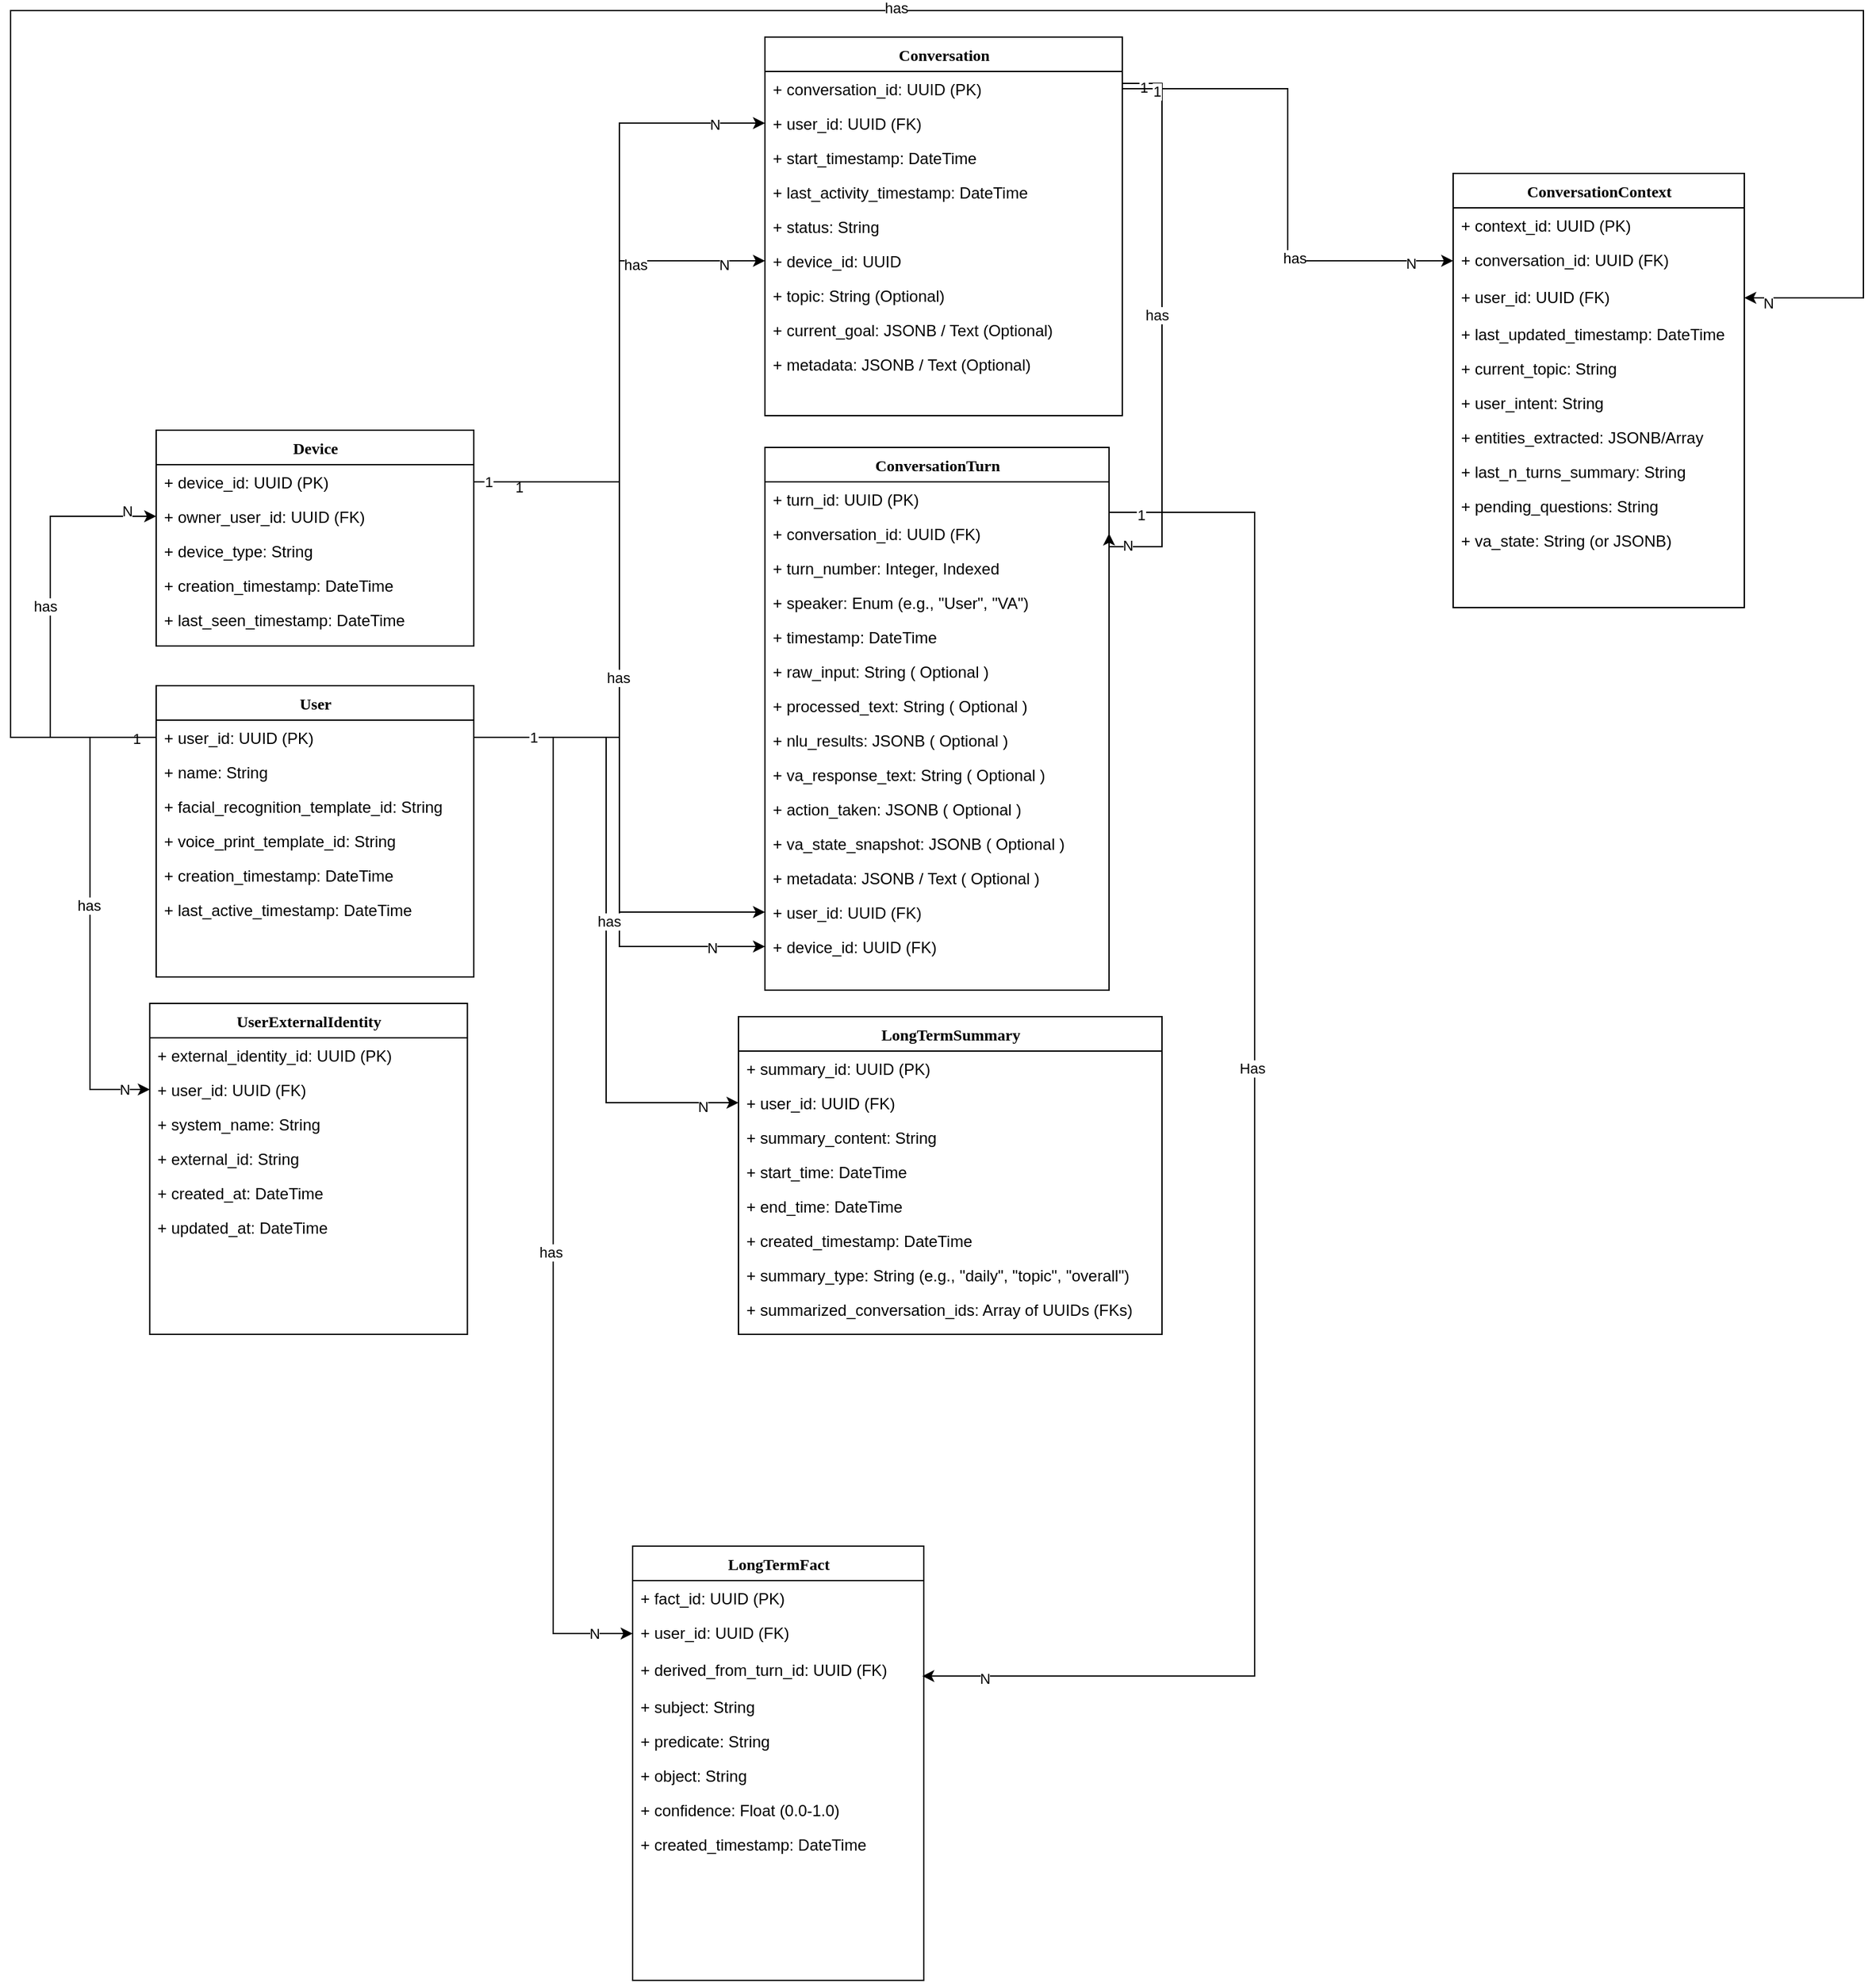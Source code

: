 <mxfile version="26.1.1">
  <diagram name="Page-1" id="9f46799a-70d6-7492-0946-bef42562c5a5">
    <mxGraphModel dx="989" dy="2300" grid="1" gridSize="10" guides="1" tooltips="1" connect="1" arrows="1" fold="1" page="1" pageScale="1" pageWidth="1100" pageHeight="850" background="none" math="0" shadow="0">
      <root>
        <mxCell id="0" />
        <mxCell id="1" parent="0" />
        <mxCell id="78961159f06e98e8-17" value="User" style="swimlane;html=1;fontStyle=1;align=center;verticalAlign=top;childLayout=stackLayout;horizontal=1;startSize=26;horizontalStack=0;resizeParent=1;resizeLast=0;collapsible=1;marginBottom=0;swimlaneFillColor=#ffffff;rounded=0;shadow=0;comic=0;labelBackgroundColor=none;strokeWidth=1;fillColor=none;fontFamily=Verdana;fontSize=12" parent="1" vertex="1">
          <mxGeometry x="220" y="-880" width="240" height="220" as="geometry" />
        </mxCell>
        <mxCell id="AVTUAruMeGzvJjt0XOzU-20" value="+ user_id: UUID (PK)" style="text;html=1;strokeColor=none;fillColor=none;align=left;verticalAlign=top;spacingLeft=4;spacingRight=4;whiteSpace=wrap;overflow=hidden;rotatable=0;points=[[0,0.5],[1,0.5]];portConstraint=eastwest;" parent="78961159f06e98e8-17" vertex="1">
          <mxGeometry y="26" width="240" height="26" as="geometry" />
        </mxCell>
        <mxCell id="AVTUAruMeGzvJjt0XOzU-58" value="+ name: String" style="text;html=1;strokeColor=none;fillColor=none;align=left;verticalAlign=top;spacingLeft=4;spacingRight=4;whiteSpace=wrap;overflow=hidden;rotatable=0;points=[[0,0.5],[1,0.5]];portConstraint=eastwest;" parent="78961159f06e98e8-17" vertex="1">
          <mxGeometry y="52" width="240" height="26" as="geometry" />
        </mxCell>
        <mxCell id="AVTUAruMeGzvJjt0XOzU-59" value="+ facial_recognition_template_id: String" style="text;html=1;strokeColor=none;fillColor=none;align=left;verticalAlign=top;spacingLeft=4;spacingRight=4;whiteSpace=wrap;overflow=hidden;rotatable=0;points=[[0,0.5],[1,0.5]];portConstraint=eastwest;" parent="78961159f06e98e8-17" vertex="1">
          <mxGeometry y="78" width="240" height="26" as="geometry" />
        </mxCell>
        <mxCell id="AVTUAruMeGzvJjt0XOzU-60" value="+&amp;nbsp;voice_print_template_id: String" style="text;html=1;strokeColor=none;fillColor=none;align=left;verticalAlign=top;spacingLeft=4;spacingRight=4;whiteSpace=wrap;overflow=hidden;rotatable=0;points=[[0,0.5],[1,0.5]];portConstraint=eastwest;" parent="78961159f06e98e8-17" vertex="1">
          <mxGeometry y="104" width="240" height="26" as="geometry" />
        </mxCell>
        <mxCell id="AVTUAruMeGzvJjt0XOzU-61" value="+&amp;nbsp;creation_timestamp: DateTime" style="text;html=1;strokeColor=none;fillColor=none;align=left;verticalAlign=top;spacingLeft=4;spacingRight=4;whiteSpace=wrap;overflow=hidden;rotatable=0;points=[[0,0.5],[1,0.5]];portConstraint=eastwest;" parent="78961159f06e98e8-17" vertex="1">
          <mxGeometry y="130" width="240" height="26" as="geometry" />
        </mxCell>
        <mxCell id="AVTUAruMeGzvJjt0XOzU-151" value="+ last_active_timestamp: DateTime" style="text;html=1;strokeColor=none;fillColor=none;align=left;verticalAlign=top;spacingLeft=4;spacingRight=4;whiteSpace=wrap;overflow=hidden;rotatable=0;points=[[0,0.5],[1,0.5]];portConstraint=eastwest;" parent="78961159f06e98e8-17" vertex="1">
          <mxGeometry y="156" width="240" height="26" as="geometry" />
        </mxCell>
        <mxCell id="AVTUAruMeGzvJjt0XOzU-1" value="ConversationTurn" style="swimlane;html=1;fontStyle=1;align=center;verticalAlign=top;childLayout=stackLayout;horizontal=1;startSize=26;horizontalStack=0;resizeParent=1;resizeLast=0;collapsible=1;marginBottom=0;swimlaneFillColor=#ffffff;rounded=0;shadow=0;comic=0;labelBackgroundColor=none;strokeWidth=1;fillColor=none;fontFamily=Verdana;fontSize=12" parent="1" vertex="1">
          <mxGeometry x="680" y="-1060" width="260" height="410" as="geometry" />
        </mxCell>
        <mxCell id="AVTUAruMeGzvJjt0XOzU-6" value="+&amp;nbsp;turn_id: UUID (PK) " style="text;html=1;strokeColor=none;fillColor=none;align=left;verticalAlign=top;spacingLeft=4;spacingRight=4;whiteSpace=wrap;overflow=hidden;rotatable=0;points=[[0,0.5],[1,0.5]];portConstraint=eastwest;" parent="AVTUAruMeGzvJjt0XOzU-1" vertex="1">
          <mxGeometry y="26" width="260" height="26" as="geometry" />
        </mxCell>
        <mxCell id="AVTUAruMeGzvJjt0XOzU-71" value="+&amp;nbsp;conversation_id: UUID (FK)" style="text;html=1;strokeColor=none;fillColor=none;align=left;verticalAlign=top;spacingLeft=4;spacingRight=4;whiteSpace=wrap;overflow=hidden;rotatable=0;points=[[0,0.5],[1,0.5]];portConstraint=eastwest;" parent="AVTUAruMeGzvJjt0XOzU-1" vertex="1">
          <mxGeometry y="52" width="260" height="26" as="geometry" />
        </mxCell>
        <mxCell id="Wtgwdt8a6XKx_NpCETSS-9" value="+ turn_number: Integer, Indexed" style="text;html=1;strokeColor=none;fillColor=none;align=left;verticalAlign=top;spacingLeft=4;spacingRight=4;whiteSpace=wrap;overflow=hidden;rotatable=0;points=[[0,0.5],[1,0.5]];portConstraint=eastwest;" vertex="1" parent="AVTUAruMeGzvJjt0XOzU-1">
          <mxGeometry y="78" width="260" height="26" as="geometry" />
        </mxCell>
        <mxCell id="AVTUAruMeGzvJjt0XOzU-74" value="+ speaker: Enum (e.g., &quot;User&quot;, &quot;VA&quot;)" style="text;html=1;strokeColor=none;fillColor=none;align=left;verticalAlign=top;spacingLeft=4;spacingRight=4;whiteSpace=wrap;overflow=hidden;rotatable=0;points=[[0,0.5],[1,0.5]];portConstraint=eastwest;" parent="AVTUAruMeGzvJjt0XOzU-1" vertex="1">
          <mxGeometry y="104" width="260" height="26" as="geometry" />
        </mxCell>
        <mxCell id="AVTUAruMeGzvJjt0XOzU-76" value="+ timestamp: DateTime" style="text;html=1;strokeColor=none;fillColor=none;align=left;verticalAlign=top;spacingLeft=4;spacingRight=4;whiteSpace=wrap;overflow=hidden;rotatable=0;points=[[0,0.5],[1,0.5]];portConstraint=eastwest;" parent="AVTUAruMeGzvJjt0XOzU-1" vertex="1">
          <mxGeometry y="130" width="260" height="26" as="geometry" />
        </mxCell>
        <mxCell id="Wtgwdt8a6XKx_NpCETSS-10" value="+ raw_input: String ( Optional )" style="text;html=1;strokeColor=none;fillColor=none;align=left;verticalAlign=top;spacingLeft=4;spacingRight=4;whiteSpace=wrap;overflow=hidden;rotatable=0;points=[[0,0.5],[1,0.5]];portConstraint=eastwest;" vertex="1" parent="AVTUAruMeGzvJjt0XOzU-1">
          <mxGeometry y="156" width="260" height="26" as="geometry" />
        </mxCell>
        <mxCell id="Wtgwdt8a6XKx_NpCETSS-21" value="+ processed_text: String ( Optional )" style="text;html=1;strokeColor=none;fillColor=none;align=left;verticalAlign=top;spacingLeft=4;spacingRight=4;whiteSpace=wrap;overflow=hidden;rotatable=0;points=[[0,0.5],[1,0.5]];portConstraint=eastwest;" vertex="1" parent="AVTUAruMeGzvJjt0XOzU-1">
          <mxGeometry y="182" width="260" height="26" as="geometry" />
        </mxCell>
        <mxCell id="Wtgwdt8a6XKx_NpCETSS-22" value="+ nlu_results: JSONB ( Optional )" style="text;html=1;strokeColor=none;fillColor=none;align=left;verticalAlign=top;spacingLeft=4;spacingRight=4;whiteSpace=wrap;overflow=hidden;rotatable=0;points=[[0,0.5],[1,0.5]];portConstraint=eastwest;" vertex="1" parent="AVTUAruMeGzvJjt0XOzU-1">
          <mxGeometry y="208" width="260" height="26" as="geometry" />
        </mxCell>
        <mxCell id="Wtgwdt8a6XKx_NpCETSS-23" value="+ va_response_text: String ( Optional )" style="text;html=1;strokeColor=none;fillColor=none;align=left;verticalAlign=top;spacingLeft=4;spacingRight=4;whiteSpace=wrap;overflow=hidden;rotatable=0;points=[[0,0.5],[1,0.5]];portConstraint=eastwest;" vertex="1" parent="AVTUAruMeGzvJjt0XOzU-1">
          <mxGeometry y="234" width="260" height="26" as="geometry" />
        </mxCell>
        <mxCell id="Wtgwdt8a6XKx_NpCETSS-24" value="+ action_taken: JSONB ( Optional )" style="text;html=1;strokeColor=none;fillColor=none;align=left;verticalAlign=top;spacingLeft=4;spacingRight=4;whiteSpace=wrap;overflow=hidden;rotatable=0;points=[[0,0.5],[1,0.5]];portConstraint=eastwest;" vertex="1" parent="AVTUAruMeGzvJjt0XOzU-1">
          <mxGeometry y="260" width="260" height="26" as="geometry" />
        </mxCell>
        <mxCell id="Wtgwdt8a6XKx_NpCETSS-25" value="+ va_state_snapshot: JSONB ( Optional )" style="text;html=1;strokeColor=none;fillColor=none;align=left;verticalAlign=top;spacingLeft=4;spacingRight=4;whiteSpace=wrap;overflow=hidden;rotatable=0;points=[[0,0.5],[1,0.5]];portConstraint=eastwest;" vertex="1" parent="AVTUAruMeGzvJjt0XOzU-1">
          <mxGeometry y="286" width="260" height="26" as="geometry" />
        </mxCell>
        <mxCell id="Wtgwdt8a6XKx_NpCETSS-26" value="+ metadata: JSONB / Text ( Optional )  " style="text;html=1;strokeColor=none;fillColor=none;align=left;verticalAlign=top;spacingLeft=4;spacingRight=4;whiteSpace=wrap;overflow=hidden;rotatable=0;points=[[0,0.5],[1,0.5]];portConstraint=eastwest;" vertex="1" parent="AVTUAruMeGzvJjt0XOzU-1">
          <mxGeometry y="312" width="260" height="26" as="geometry" />
        </mxCell>
        <mxCell id="AVTUAruMeGzvJjt0XOzU-72" value="+ user_id: UUID (FK)" style="text;html=1;strokeColor=none;fillColor=none;align=left;verticalAlign=top;spacingLeft=4;spacingRight=4;whiteSpace=wrap;overflow=hidden;rotatable=0;points=[[0,0.5],[1,0.5]];portConstraint=eastwest;" parent="AVTUAruMeGzvJjt0XOzU-1" vertex="1">
          <mxGeometry y="338" width="260" height="26" as="geometry" />
        </mxCell>
        <mxCell id="AVTUAruMeGzvJjt0XOzU-73" value="+ device_id: UUID (FK)  " style="text;html=1;strokeColor=none;fillColor=none;align=left;verticalAlign=top;spacingLeft=4;spacingRight=4;whiteSpace=wrap;overflow=hidden;rotatable=0;points=[[0,0.5],[1,0.5]];portConstraint=eastwest;" parent="AVTUAruMeGzvJjt0XOzU-1" vertex="1">
          <mxGeometry y="364" width="260" height="26" as="geometry" />
        </mxCell>
        <mxCell id="AVTUAruMeGzvJjt0XOzU-10" value="Device" style="swimlane;html=1;fontStyle=1;align=center;verticalAlign=top;childLayout=stackLayout;horizontal=1;startSize=26;horizontalStack=0;resizeParent=1;resizeLast=0;collapsible=1;marginBottom=0;swimlaneFillColor=#ffffff;rounded=0;shadow=0;comic=0;labelBackgroundColor=none;strokeWidth=1;fillColor=none;fontFamily=Verdana;fontSize=12" parent="1" vertex="1">
          <mxGeometry x="220" y="-1073" width="240" height="163" as="geometry" />
        </mxCell>
        <mxCell id="AVTUAruMeGzvJjt0XOzU-13" value="+ device_id: UUID (PK)" style="text;html=1;strokeColor=none;fillColor=none;align=left;verticalAlign=top;spacingLeft=4;spacingRight=4;whiteSpace=wrap;overflow=hidden;rotatable=0;points=[[0,0.5],[1,0.5]];portConstraint=eastwest;" parent="AVTUAruMeGzvJjt0XOzU-10" vertex="1">
          <mxGeometry y="26" width="240" height="26" as="geometry" />
        </mxCell>
        <mxCell id="AVTUAruMeGzvJjt0XOzU-100" value="+ owner_user_id: UUID (FK)" style="text;html=1;strokeColor=none;fillColor=none;align=left;verticalAlign=top;spacingLeft=4;spacingRight=4;whiteSpace=wrap;overflow=hidden;rotatable=0;points=[[0,0.5],[1,0.5]];portConstraint=eastwest;" parent="AVTUAruMeGzvJjt0XOzU-10" vertex="1">
          <mxGeometry y="52" width="240" height="26" as="geometry" />
        </mxCell>
        <mxCell id="AVTUAruMeGzvJjt0XOzU-156" value="+ device_type: String" style="text;html=1;strokeColor=none;fillColor=none;align=left;verticalAlign=top;spacingLeft=4;spacingRight=4;whiteSpace=wrap;overflow=hidden;rotatable=0;points=[[0,0.5],[1,0.5]];portConstraint=eastwest;" parent="AVTUAruMeGzvJjt0XOzU-10" vertex="1">
          <mxGeometry y="78" width="240" height="26" as="geometry" />
        </mxCell>
        <mxCell id="AVTUAruMeGzvJjt0XOzU-101" value="+&amp;nbsp;creation_timestamp: DateTime" style="text;html=1;strokeColor=none;fillColor=none;align=left;verticalAlign=top;spacingLeft=4;spacingRight=4;whiteSpace=wrap;overflow=hidden;rotatable=0;points=[[0,0.5],[1,0.5]];portConstraint=eastwest;" parent="AVTUAruMeGzvJjt0XOzU-10" vertex="1">
          <mxGeometry y="104" width="240" height="26" as="geometry" />
        </mxCell>
        <mxCell id="AVTUAruMeGzvJjt0XOzU-157" value="+ last_seen_timestamp: DateTime" style="text;html=1;strokeColor=none;fillColor=none;align=left;verticalAlign=top;spacingLeft=4;spacingRight=4;whiteSpace=wrap;overflow=hidden;rotatable=0;points=[[0,0.5],[1,0.5]];portConstraint=eastwest;" parent="AVTUAruMeGzvJjt0XOzU-10" vertex="1">
          <mxGeometry y="130" width="240" height="26" as="geometry" />
        </mxCell>
        <mxCell id="AVTUAruMeGzvJjt0XOzU-77" value="LongTermFact" style="swimlane;html=1;fontStyle=1;align=center;verticalAlign=top;childLayout=stackLayout;horizontal=1;startSize=26;horizontalStack=0;resizeParent=1;resizeLast=0;collapsible=1;marginBottom=0;swimlaneFillColor=#ffffff;rounded=0;shadow=0;comic=0;labelBackgroundColor=none;strokeWidth=1;fillColor=none;fontFamily=Verdana;fontSize=12" parent="1" vertex="1">
          <mxGeometry x="580" y="-230" width="220" height="328" as="geometry" />
        </mxCell>
        <mxCell id="AVTUAruMeGzvJjt0XOzU-78" value="+&amp;nbsp;fact_id: UUID (PK) " style="text;html=1;strokeColor=none;fillColor=none;align=left;verticalAlign=top;spacingLeft=4;spacingRight=4;whiteSpace=wrap;overflow=hidden;rotatable=0;points=[[0,0.5],[1,0.5]];portConstraint=eastwest;" parent="AVTUAruMeGzvJjt0XOzU-77" vertex="1">
          <mxGeometry y="26" width="220" height="26" as="geometry" />
        </mxCell>
        <mxCell id="AVTUAruMeGzvJjt0XOzU-119" value="+ user_id: UUID (FK)" style="text;html=1;strokeColor=none;fillColor=none;align=left;verticalAlign=top;spacingLeft=4;spacingRight=4;whiteSpace=wrap;overflow=hidden;rotatable=0;points=[[0,0.5],[1,0.5]];portConstraint=eastwest;" parent="AVTUAruMeGzvJjt0XOzU-77" vertex="1">
          <mxGeometry y="52" width="220" height="28" as="geometry" />
        </mxCell>
        <mxCell id="AVTUAruMeGzvJjt0XOzU-118" value="+&amp;nbsp;derived_from_turn_id: UUID (FK) " style="text;html=1;strokeColor=none;fillColor=none;align=left;verticalAlign=top;spacingLeft=4;spacingRight=4;whiteSpace=wrap;overflow=hidden;rotatable=0;points=[[0,0.5],[1,0.5]];portConstraint=eastwest;" parent="AVTUAruMeGzvJjt0XOzU-77" vertex="1">
          <mxGeometry y="80" width="220" height="28" as="geometry" />
        </mxCell>
        <mxCell id="AVTUAruMeGzvJjt0XOzU-120" value="+&amp;nbsp;subject: String " style="text;html=1;strokeColor=none;fillColor=none;align=left;verticalAlign=top;spacingLeft=4;spacingRight=4;whiteSpace=wrap;overflow=hidden;rotatable=0;points=[[0,0.5],[1,0.5]];portConstraint=eastwest;" parent="AVTUAruMeGzvJjt0XOzU-77" vertex="1">
          <mxGeometry y="108" width="220" height="26" as="geometry" />
        </mxCell>
        <mxCell id="AVTUAruMeGzvJjt0XOzU-163" value="+&amp;nbsp;predicate: String" style="text;html=1;strokeColor=none;fillColor=none;align=left;verticalAlign=top;spacingLeft=4;spacingRight=4;whiteSpace=wrap;overflow=hidden;rotatable=0;points=[[0,0.5],[1,0.5]];portConstraint=eastwest;" parent="AVTUAruMeGzvJjt0XOzU-77" vertex="1">
          <mxGeometry y="134" width="220" height="26" as="geometry" />
        </mxCell>
        <mxCell id="AVTUAruMeGzvJjt0XOzU-164" value="+&amp;nbsp;object: String" style="text;html=1;strokeColor=none;fillColor=none;align=left;verticalAlign=top;spacingLeft=4;spacingRight=4;whiteSpace=wrap;overflow=hidden;rotatable=0;points=[[0,0.5],[1,0.5]];portConstraint=eastwest;" parent="AVTUAruMeGzvJjt0XOzU-77" vertex="1">
          <mxGeometry y="160" width="220" height="26" as="geometry" />
        </mxCell>
        <mxCell id="AVTUAruMeGzvJjt0XOzU-165" value="+&amp;nbsp;confidence: Float (0.0-1.0)" style="text;html=1;strokeColor=none;fillColor=none;align=left;verticalAlign=top;spacingLeft=4;spacingRight=4;whiteSpace=wrap;overflow=hidden;rotatable=0;points=[[0,0.5],[1,0.5]];portConstraint=eastwest;" parent="AVTUAruMeGzvJjt0XOzU-77" vertex="1">
          <mxGeometry y="186" width="220" height="26" as="geometry" />
        </mxCell>
        <mxCell id="AVTUAruMeGzvJjt0XOzU-166" value="+&amp;nbsp;created_timestamp: DateTime" style="text;html=1;strokeColor=none;fillColor=none;align=left;verticalAlign=top;spacingLeft=4;spacingRight=4;whiteSpace=wrap;overflow=hidden;rotatable=0;points=[[0,0.5],[1,0.5]];portConstraint=eastwest;" parent="AVTUAruMeGzvJjt0XOzU-77" vertex="1">
          <mxGeometry y="212" width="220" height="26" as="geometry" />
        </mxCell>
        <mxCell id="AVTUAruMeGzvJjt0XOzU-87" value="LongTermSummary" style="swimlane;html=1;fontStyle=1;align=center;verticalAlign=top;childLayout=stackLayout;horizontal=1;startSize=26;horizontalStack=0;resizeParent=1;resizeLast=0;collapsible=1;marginBottom=0;swimlaneFillColor=#ffffff;rounded=0;shadow=0;comic=0;labelBackgroundColor=none;strokeWidth=1;fillColor=none;fontFamily=Verdana;fontSize=12" parent="1" vertex="1">
          <mxGeometry x="660" y="-630" width="320" height="240" as="geometry" />
        </mxCell>
        <mxCell id="AVTUAruMeGzvJjt0XOzU-88" value="+ summary_id: UUID (PK) " style="text;html=1;strokeColor=none;fillColor=none;align=left;verticalAlign=top;spacingLeft=4;spacingRight=4;whiteSpace=wrap;overflow=hidden;rotatable=0;points=[[0,0.5],[1,0.5]];portConstraint=eastwest;" parent="AVTUAruMeGzvJjt0XOzU-87" vertex="1">
          <mxGeometry y="26" width="320" height="26" as="geometry" />
        </mxCell>
        <mxCell id="AVTUAruMeGzvJjt0XOzU-104" value="+ user_id: UUID (FK)  " style="text;html=1;strokeColor=none;fillColor=none;align=left;verticalAlign=top;spacingLeft=4;spacingRight=4;whiteSpace=wrap;overflow=hidden;rotatable=0;points=[[0,0.5],[1,0.5]];portConstraint=eastwest;" parent="AVTUAruMeGzvJjt0XOzU-87" vertex="1">
          <mxGeometry y="52" width="320" height="26" as="geometry" />
        </mxCell>
        <mxCell id="AVTUAruMeGzvJjt0XOzU-105" value="+&amp;nbsp;summary_content: String" style="text;html=1;strokeColor=none;fillColor=none;align=left;verticalAlign=top;spacingLeft=4;spacingRight=4;whiteSpace=wrap;overflow=hidden;rotatable=0;points=[[0,0.5],[1,0.5]];portConstraint=eastwest;" parent="AVTUAruMeGzvJjt0XOzU-87" vertex="1">
          <mxGeometry y="78" width="320" height="26" as="geometry" />
        </mxCell>
        <mxCell id="AVTUAruMeGzvJjt0XOzU-106" value="+&amp;nbsp;start_time: DateTime" style="text;html=1;strokeColor=none;fillColor=none;align=left;verticalAlign=top;spacingLeft=4;spacingRight=4;whiteSpace=wrap;overflow=hidden;rotatable=0;points=[[0,0.5],[1,0.5]];portConstraint=eastwest;" parent="AVTUAruMeGzvJjt0XOzU-87" vertex="1">
          <mxGeometry y="104" width="320" height="26" as="geometry" />
        </mxCell>
        <mxCell id="AVTUAruMeGzvJjt0XOzU-107" value="+&amp;nbsp;end_time: DateTime" style="text;html=1;strokeColor=none;fillColor=none;align=left;verticalAlign=top;spacingLeft=4;spacingRight=4;whiteSpace=wrap;overflow=hidden;rotatable=0;points=[[0,0.5],[1,0.5]];portConstraint=eastwest;" parent="AVTUAruMeGzvJjt0XOzU-87" vertex="1">
          <mxGeometry y="130" width="320" height="26" as="geometry" />
        </mxCell>
        <mxCell id="AVTUAruMeGzvJjt0XOzU-108" value="+&amp;nbsp;created_timestamp: DateTime" style="text;html=1;strokeColor=none;fillColor=none;align=left;verticalAlign=top;spacingLeft=4;spacingRight=4;whiteSpace=wrap;overflow=hidden;rotatable=0;points=[[0,0.5],[1,0.5]];portConstraint=eastwest;" parent="AVTUAruMeGzvJjt0XOzU-87" vertex="1">
          <mxGeometry y="156" width="320" height="26" as="geometry" />
        </mxCell>
        <mxCell id="AVTUAruMeGzvJjt0XOzU-116" value="+&amp;nbsp;summary_type: String (e.g., &quot;daily&quot;, &quot;topic&quot;, &quot;overall&quot;)" style="text;html=1;strokeColor=none;fillColor=none;align=left;verticalAlign=top;spacingLeft=4;spacingRight=4;whiteSpace=wrap;overflow=hidden;rotatable=0;points=[[0,0.5],[1,0.5]];portConstraint=eastwest;" parent="AVTUAruMeGzvJjt0XOzU-87" vertex="1">
          <mxGeometry y="182" width="320" height="26" as="geometry" />
        </mxCell>
        <mxCell id="AVTUAruMeGzvJjt0XOzU-117" value="+ summarized_conversation_ids: Array of UUIDs (FKs)" style="text;html=1;strokeColor=none;fillColor=none;align=left;verticalAlign=top;spacingLeft=4;spacingRight=4;whiteSpace=wrap;overflow=hidden;rotatable=0;points=[[0,0.5],[1,0.5]];portConstraint=eastwest;" parent="AVTUAruMeGzvJjt0XOzU-87" vertex="1">
          <mxGeometry y="208" width="320" height="26" as="geometry" />
        </mxCell>
        <mxCell id="AVTUAruMeGzvJjt0XOzU-89" value="Conversation" style="swimlane;html=1;fontStyle=1;align=center;verticalAlign=top;childLayout=stackLayout;horizontal=1;startSize=26;horizontalStack=0;resizeParent=1;resizeLast=0;collapsible=1;marginBottom=0;swimlaneFillColor=#ffffff;rounded=0;shadow=0;comic=0;labelBackgroundColor=none;strokeWidth=1;fillColor=none;fontFamily=Verdana;fontSize=12" parent="1" vertex="1">
          <mxGeometry x="680" y="-1370" width="270" height="286" as="geometry" />
        </mxCell>
        <mxCell id="AVTUAruMeGzvJjt0XOzU-90" value="+ conversation_id: UUID (PK)" style="text;html=1;strokeColor=none;fillColor=none;align=left;verticalAlign=top;spacingLeft=4;spacingRight=4;whiteSpace=wrap;overflow=hidden;rotatable=0;points=[[0,0.5],[1,0.5]];portConstraint=eastwest;" parent="AVTUAruMeGzvJjt0XOzU-89" vertex="1">
          <mxGeometry y="26" width="270" height="26" as="geometry" />
        </mxCell>
        <mxCell id="AVTUAruMeGzvJjt0XOzU-91" value="+&amp;nbsp;user_id: UUID (FK)" style="text;html=1;strokeColor=none;fillColor=none;align=left;verticalAlign=top;spacingLeft=4;spacingRight=4;whiteSpace=wrap;overflow=hidden;rotatable=0;points=[[0,0.5],[1,0.5]];portConstraint=eastwest;" parent="AVTUAruMeGzvJjt0XOzU-89" vertex="1">
          <mxGeometry y="52" width="270" height="26" as="geometry" />
        </mxCell>
        <mxCell id="AVTUAruMeGzvJjt0XOzU-92" value="+&amp;nbsp;start_timestamp: DateTime" style="text;html=1;strokeColor=none;fillColor=none;align=left;verticalAlign=top;spacingLeft=4;spacingRight=4;whiteSpace=wrap;overflow=hidden;rotatable=0;points=[[0,0.5],[1,0.5]];portConstraint=eastwest;" parent="AVTUAruMeGzvJjt0XOzU-89" vertex="1">
          <mxGeometry y="78" width="270" height="26" as="geometry" />
        </mxCell>
        <mxCell id="AVTUAruMeGzvJjt0XOzU-93" value="+&amp;nbsp;last_activity_timestamp: DateTime" style="text;html=1;strokeColor=none;fillColor=none;align=left;verticalAlign=top;spacingLeft=4;spacingRight=4;whiteSpace=wrap;overflow=hidden;rotatable=0;points=[[0,0.5],[1,0.5]];portConstraint=eastwest;" parent="AVTUAruMeGzvJjt0XOzU-89" vertex="1">
          <mxGeometry y="104" width="270" height="26" as="geometry" />
        </mxCell>
        <mxCell id="AVTUAruMeGzvJjt0XOzU-94" value="+&amp;nbsp;status: String " style="text;html=1;strokeColor=none;fillColor=none;align=left;verticalAlign=top;spacingLeft=4;spacingRight=4;whiteSpace=wrap;overflow=hidden;rotatable=0;points=[[0,0.5],[1,0.5]];portConstraint=eastwest;" parent="AVTUAruMeGzvJjt0XOzU-89" vertex="1">
          <mxGeometry y="130" width="270" height="26" as="geometry" />
        </mxCell>
        <mxCell id="Wtgwdt8a6XKx_NpCETSS-1" value="+ device_id: UUID" style="text;html=1;strokeColor=none;fillColor=none;align=left;verticalAlign=top;spacingLeft=4;spacingRight=4;whiteSpace=wrap;overflow=hidden;rotatable=0;points=[[0,0.5],[1,0.5]];portConstraint=eastwest;" vertex="1" parent="AVTUAruMeGzvJjt0XOzU-89">
          <mxGeometry y="156" width="270" height="26" as="geometry" />
        </mxCell>
        <mxCell id="Wtgwdt8a6XKx_NpCETSS-6" value="+ topic: String (Optional)" style="text;html=1;strokeColor=none;fillColor=none;align=left;verticalAlign=top;spacingLeft=4;spacingRight=4;whiteSpace=wrap;overflow=hidden;rotatable=0;points=[[0,0.5],[1,0.5]];portConstraint=eastwest;" vertex="1" parent="AVTUAruMeGzvJjt0XOzU-89">
          <mxGeometry y="182" width="270" height="26" as="geometry" />
        </mxCell>
        <mxCell id="Wtgwdt8a6XKx_NpCETSS-7" value="+ current_goal: JSONB / Text (Optional)" style="text;html=1;strokeColor=none;fillColor=none;align=left;verticalAlign=top;spacingLeft=4;spacingRight=4;whiteSpace=wrap;overflow=hidden;rotatable=0;points=[[0,0.5],[1,0.5]];portConstraint=eastwest;" vertex="1" parent="AVTUAruMeGzvJjt0XOzU-89">
          <mxGeometry y="208" width="270" height="26" as="geometry" />
        </mxCell>
        <mxCell id="Wtgwdt8a6XKx_NpCETSS-8" value="+ metadata: JSONB / Text (Optional)" style="text;html=1;strokeColor=none;fillColor=none;align=left;verticalAlign=top;spacingLeft=4;spacingRight=4;whiteSpace=wrap;overflow=hidden;rotatable=0;points=[[0,0.5],[1,0.5]];portConstraint=eastwest;" vertex="1" parent="AVTUAruMeGzvJjt0XOzU-89">
          <mxGeometry y="234" width="270" height="26" as="geometry" />
        </mxCell>
        <mxCell id="AVTUAruMeGzvJjt0XOzU-95" style="edgeStyle=orthogonalEdgeStyle;rounded=0;orthogonalLoop=1;jettySize=auto;html=1;" parent="1" source="AVTUAruMeGzvJjt0XOzU-20" target="AVTUAruMeGzvJjt0XOzU-72" edge="1">
          <mxGeometry relative="1" as="geometry" />
        </mxCell>
        <mxCell id="AVTUAruMeGzvJjt0XOzU-96" style="edgeStyle=orthogonalEdgeStyle;rounded=0;orthogonalLoop=1;jettySize=auto;html=1;" parent="1" source="AVTUAruMeGzvJjt0XOzU-20" target="AVTUAruMeGzvJjt0XOzU-91" edge="1">
          <mxGeometry relative="1" as="geometry" />
        </mxCell>
        <mxCell id="AVTUAruMeGzvJjt0XOzU-139" value="N" style="edgeLabel;html=1;align=center;verticalAlign=middle;resizable=0;points=[];" parent="AVTUAruMeGzvJjt0XOzU-96" vertex="1" connectable="0">
          <mxGeometry x="0.889" y="-1" relative="1" as="geometry">
            <mxPoint as="offset" />
          </mxGeometry>
        </mxCell>
        <mxCell id="AVTUAruMeGzvJjt0XOzU-103" style="edgeStyle=orthogonalEdgeStyle;rounded=0;orthogonalLoop=1;jettySize=auto;html=1;entryX=0;entryY=0.5;entryDx=0;entryDy=0;" parent="1" source="AVTUAruMeGzvJjt0XOzU-13" target="AVTUAruMeGzvJjt0XOzU-73" edge="1">
          <mxGeometry relative="1" as="geometry" />
        </mxCell>
        <mxCell id="AVTUAruMeGzvJjt0XOzU-145" value="1" style="edgeLabel;html=1;align=center;verticalAlign=middle;resizable=0;points=[];" parent="AVTUAruMeGzvJjt0XOzU-103" vertex="1" connectable="0">
          <mxGeometry x="-0.883" y="-4" relative="1" as="geometry">
            <mxPoint as="offset" />
          </mxGeometry>
        </mxCell>
        <mxCell id="AVTUAruMeGzvJjt0XOzU-146" value="N" style="edgeLabel;html=1;align=center;verticalAlign=middle;resizable=0;points=[];" parent="AVTUAruMeGzvJjt0XOzU-103" vertex="1" connectable="0">
          <mxGeometry x="0.86" y="-1" relative="1" as="geometry">
            <mxPoint as="offset" />
          </mxGeometry>
        </mxCell>
        <mxCell id="AVTUAruMeGzvJjt0XOzU-147" value="has" style="edgeLabel;html=1;align=center;verticalAlign=middle;resizable=0;points=[];" parent="AVTUAruMeGzvJjt0XOzU-103" vertex="1" connectable="0">
          <mxGeometry x="-0.095" y="-1" relative="1" as="geometry">
            <mxPoint y="-1" as="offset" />
          </mxGeometry>
        </mxCell>
        <mxCell id="AVTUAruMeGzvJjt0XOzU-121" style="edgeStyle=orthogonalEdgeStyle;rounded=0;orthogonalLoop=1;jettySize=auto;html=1;" parent="1" source="AVTUAruMeGzvJjt0XOzU-20" target="AVTUAruMeGzvJjt0XOzU-119" edge="1">
          <mxGeometry relative="1" as="geometry">
            <mxPoint x="570" y="-670" as="targetPoint" />
          </mxGeometry>
        </mxCell>
        <mxCell id="AVTUAruMeGzvJjt0XOzU-148" value="N" style="edgeLabel;html=1;align=center;verticalAlign=middle;resizable=0;points=[];" parent="AVTUAruMeGzvJjt0XOzU-121" vertex="1" connectable="0">
          <mxGeometry x="0.927" relative="1" as="geometry">
            <mxPoint as="offset" />
          </mxGeometry>
        </mxCell>
        <mxCell id="AVTUAruMeGzvJjt0XOzU-149" value="has" style="edgeLabel;html=1;align=center;verticalAlign=middle;resizable=0;points=[];" parent="AVTUAruMeGzvJjt0XOzU-121" vertex="1" connectable="0">
          <mxGeometry x="0.126" y="-2" relative="1" as="geometry">
            <mxPoint as="offset" />
          </mxGeometry>
        </mxCell>
        <mxCell id="AVTUAruMeGzvJjt0XOzU-122" style="edgeStyle=orthogonalEdgeStyle;rounded=0;orthogonalLoop=1;jettySize=auto;html=1;" parent="1" source="AVTUAruMeGzvJjt0XOzU-20" target="AVTUAruMeGzvJjt0XOzU-104" edge="1">
          <mxGeometry relative="1" as="geometry" />
        </mxCell>
        <mxCell id="AVTUAruMeGzvJjt0XOzU-136" value="1" style="edgeLabel;html=1;align=center;verticalAlign=middle;resizable=0;points=[];" parent="AVTUAruMeGzvJjt0XOzU-122" vertex="1" connectable="0">
          <mxGeometry x="-0.812" relative="1" as="geometry">
            <mxPoint as="offset" />
          </mxGeometry>
        </mxCell>
        <mxCell id="AVTUAruMeGzvJjt0XOzU-137" value="N" style="edgeLabel;html=1;align=center;verticalAlign=middle;resizable=0;points=[];" parent="AVTUAruMeGzvJjt0XOzU-122" vertex="1" connectable="0">
          <mxGeometry x="0.888" y="-3" relative="1" as="geometry">
            <mxPoint x="-1" as="offset" />
          </mxGeometry>
        </mxCell>
        <mxCell id="AVTUAruMeGzvJjt0XOzU-138" value="has" style="edgeLabel;html=1;align=center;verticalAlign=middle;resizable=0;points=[];" parent="AVTUAruMeGzvJjt0XOzU-122" vertex="1" connectable="0">
          <mxGeometry x="0.004" y="2" relative="1" as="geometry">
            <mxPoint as="offset" />
          </mxGeometry>
        </mxCell>
        <mxCell id="AVTUAruMeGzvJjt0XOzU-127" style="edgeStyle=orthogonalEdgeStyle;rounded=0;orthogonalLoop=1;jettySize=auto;html=1;entryX=0;entryY=0.5;entryDx=0;entryDy=0;" parent="1" source="AVTUAruMeGzvJjt0XOzU-20" target="AVTUAruMeGzvJjt0XOzU-100" edge="1">
          <mxGeometry relative="1" as="geometry">
            <Array as="points">
              <mxPoint x="140" y="-841" />
              <mxPoint x="140" y="-1008" />
            </Array>
          </mxGeometry>
        </mxCell>
        <mxCell id="AVTUAruMeGzvJjt0XOzU-142" value="1" style="edgeLabel;html=1;align=center;verticalAlign=middle;resizable=0;points=[];" parent="AVTUAruMeGzvJjt0XOzU-127" vertex="1" connectable="0">
          <mxGeometry x="-0.906" y="1" relative="1" as="geometry">
            <mxPoint as="offset" />
          </mxGeometry>
        </mxCell>
        <mxCell id="AVTUAruMeGzvJjt0XOzU-143" value="has" style="edgeLabel;html=1;align=center;verticalAlign=middle;resizable=0;points=[];" parent="AVTUAruMeGzvJjt0XOzU-127" vertex="1" connectable="0">
          <mxGeometry x="0.095" y="4" relative="1" as="geometry">
            <mxPoint as="offset" />
          </mxGeometry>
        </mxCell>
        <mxCell id="AVTUAruMeGzvJjt0XOzU-144" value="N" style="edgeLabel;html=1;align=center;verticalAlign=middle;resizable=0;points=[];" parent="AVTUAruMeGzvJjt0XOzU-127" vertex="1" connectable="0">
          <mxGeometry x="0.863" y="4" relative="1" as="geometry">
            <mxPoint as="offset" />
          </mxGeometry>
        </mxCell>
        <mxCell id="AVTUAruMeGzvJjt0XOzU-128" style="edgeStyle=orthogonalEdgeStyle;rounded=0;orthogonalLoop=1;jettySize=auto;html=1;entryX=0.995;entryY=0.648;entryDx=0;entryDy=0;entryPerimeter=0;" parent="1" source="AVTUAruMeGzvJjt0XOzU-6" target="AVTUAruMeGzvJjt0XOzU-118" edge="1">
          <mxGeometry relative="1" as="geometry">
            <mxPoint x="960" y="-290" as="targetPoint" />
            <Array as="points">
              <mxPoint x="1050" y="-1011" />
              <mxPoint x="1050" y="-132" />
            </Array>
          </mxGeometry>
        </mxCell>
        <mxCell id="AVTUAruMeGzvJjt0XOzU-133" value="Has" style="edgeLabel;html=1;align=center;verticalAlign=middle;resizable=0;points=[];" parent="AVTUAruMeGzvJjt0XOzU-128" vertex="1" connectable="0">
          <mxGeometry x="-0.146" y="-2" relative="1" as="geometry">
            <mxPoint as="offset" />
          </mxGeometry>
        </mxCell>
        <mxCell id="AVTUAruMeGzvJjt0XOzU-134" value="1" style="edgeLabel;html=1;align=center;verticalAlign=middle;resizable=0;points=[];" parent="AVTUAruMeGzvJjt0XOzU-128" vertex="1" connectable="0">
          <mxGeometry x="-0.962" y="-2" relative="1" as="geometry">
            <mxPoint as="offset" />
          </mxGeometry>
        </mxCell>
        <mxCell id="AVTUAruMeGzvJjt0XOzU-135" value="N" style="edgeLabel;html=1;align=center;verticalAlign=middle;resizable=0;points=[];" parent="AVTUAruMeGzvJjt0XOzU-128" vertex="1" connectable="0">
          <mxGeometry x="0.924" y="2" relative="1" as="geometry">
            <mxPoint as="offset" />
          </mxGeometry>
        </mxCell>
        <mxCell id="AVTUAruMeGzvJjt0XOzU-152" style="edgeStyle=orthogonalEdgeStyle;rounded=0;orthogonalLoop=1;jettySize=auto;html=1;entryX=1;entryY=0.5;entryDx=0;entryDy=0;" parent="1" source="AVTUAruMeGzvJjt0XOzU-90" target="AVTUAruMeGzvJjt0XOzU-71" edge="1">
          <mxGeometry relative="1" as="geometry">
            <Array as="points">
              <mxPoint x="980" y="-1335" />
              <mxPoint x="980" y="-985" />
            </Array>
          </mxGeometry>
        </mxCell>
        <mxCell id="AVTUAruMeGzvJjt0XOzU-153" value="1" style="edgeLabel;html=1;align=center;verticalAlign=middle;resizable=0;points=[];" parent="AVTUAruMeGzvJjt0XOzU-152" vertex="1" connectable="0">
          <mxGeometry x="-0.925" y="-3" relative="1" as="geometry">
            <mxPoint as="offset" />
          </mxGeometry>
        </mxCell>
        <mxCell id="AVTUAruMeGzvJjt0XOzU-154" value="N" style="edgeLabel;html=1;align=center;verticalAlign=middle;resizable=0;points=[];" parent="AVTUAruMeGzvJjt0XOzU-152" vertex="1" connectable="0">
          <mxGeometry x="0.888" y="-1" relative="1" as="geometry">
            <mxPoint as="offset" />
          </mxGeometry>
        </mxCell>
        <mxCell id="AVTUAruMeGzvJjt0XOzU-155" value="has" style="edgeLabel;html=1;align=center;verticalAlign=middle;resizable=0;points=[];" parent="AVTUAruMeGzvJjt0XOzU-152" vertex="1" connectable="0">
          <mxGeometry x="-0.049" y="-4" relative="1" as="geometry">
            <mxPoint as="offset" />
          </mxGeometry>
        </mxCell>
        <mxCell id="AVTUAruMeGzvJjt0XOzU-167" value="ConversationContext" style="swimlane;html=1;fontStyle=1;align=center;verticalAlign=top;childLayout=stackLayout;horizontal=1;startSize=26;horizontalStack=0;resizeParent=1;resizeLast=0;collapsible=1;marginBottom=0;swimlaneFillColor=#ffffff;rounded=0;shadow=0;comic=0;labelBackgroundColor=none;strokeWidth=1;fillColor=none;fontFamily=Verdana;fontSize=12" parent="1" vertex="1">
          <mxGeometry x="1200" y="-1267" width="220" height="328" as="geometry" />
        </mxCell>
        <mxCell id="AVTUAruMeGzvJjt0XOzU-168" value="+&amp;nbsp;context_id: UUID (PK) " style="text;html=1;strokeColor=none;fillColor=none;align=left;verticalAlign=top;spacingLeft=4;spacingRight=4;whiteSpace=wrap;overflow=hidden;rotatable=0;points=[[0,0.5],[1,0.5]];portConstraint=eastwest;" parent="AVTUAruMeGzvJjt0XOzU-167" vertex="1">
          <mxGeometry y="26" width="220" height="26" as="geometry" />
        </mxCell>
        <mxCell id="AVTUAruMeGzvJjt0XOzU-169" value="+ conversation_id: UUID (FK)" style="text;html=1;strokeColor=none;fillColor=none;align=left;verticalAlign=top;spacingLeft=4;spacingRight=4;whiteSpace=wrap;overflow=hidden;rotatable=0;points=[[0,0.5],[1,0.5]];portConstraint=eastwest;" parent="AVTUAruMeGzvJjt0XOzU-167" vertex="1">
          <mxGeometry y="52" width="220" height="28" as="geometry" />
        </mxCell>
        <mxCell id="AVTUAruMeGzvJjt0XOzU-170" value="+&amp;nbsp;user_id: UUID (FK) " style="text;html=1;strokeColor=none;fillColor=none;align=left;verticalAlign=top;spacingLeft=4;spacingRight=4;whiteSpace=wrap;overflow=hidden;rotatable=0;points=[[0,0.5],[1,0.5]];portConstraint=eastwest;" parent="AVTUAruMeGzvJjt0XOzU-167" vertex="1">
          <mxGeometry y="80" width="220" height="28" as="geometry" />
        </mxCell>
        <mxCell id="AVTUAruMeGzvJjt0XOzU-171" value="+&amp;nbsp;last_updated_timestamp: DateTime " style="text;html=1;strokeColor=none;fillColor=none;align=left;verticalAlign=top;spacingLeft=4;spacingRight=4;whiteSpace=wrap;overflow=hidden;rotatable=0;points=[[0,0.5],[1,0.5]];portConstraint=eastwest;" parent="AVTUAruMeGzvJjt0XOzU-167" vertex="1">
          <mxGeometry y="108" width="220" height="26" as="geometry" />
        </mxCell>
        <mxCell id="AVTUAruMeGzvJjt0XOzU-172" value="+&amp;nbsp;current_topic: String" style="text;html=1;strokeColor=none;fillColor=none;align=left;verticalAlign=top;spacingLeft=4;spacingRight=4;whiteSpace=wrap;overflow=hidden;rotatable=0;points=[[0,0.5],[1,0.5]];portConstraint=eastwest;" parent="AVTUAruMeGzvJjt0XOzU-167" vertex="1">
          <mxGeometry y="134" width="220" height="26" as="geometry" />
        </mxCell>
        <mxCell id="AVTUAruMeGzvJjt0XOzU-173" value="+&amp;nbsp;user_intent: String " style="text;html=1;strokeColor=none;fillColor=none;align=left;verticalAlign=top;spacingLeft=4;spacingRight=4;whiteSpace=wrap;overflow=hidden;rotatable=0;points=[[0,0.5],[1,0.5]];portConstraint=eastwest;" parent="AVTUAruMeGzvJjt0XOzU-167" vertex="1">
          <mxGeometry y="160" width="220" height="26" as="geometry" />
        </mxCell>
        <mxCell id="AVTUAruMeGzvJjt0XOzU-174" value="+&amp;nbsp;entities_extracted: JSONB/Array" style="text;html=1;strokeColor=none;fillColor=none;align=left;verticalAlign=top;spacingLeft=4;spacingRight=4;whiteSpace=wrap;overflow=hidden;rotatable=0;points=[[0,0.5],[1,0.5]];portConstraint=eastwest;" parent="AVTUAruMeGzvJjt0XOzU-167" vertex="1">
          <mxGeometry y="186" width="220" height="26" as="geometry" />
        </mxCell>
        <mxCell id="AVTUAruMeGzvJjt0XOzU-175" value="+&amp;nbsp;last_n_turns_summary: String" style="text;html=1;strokeColor=none;fillColor=none;align=left;verticalAlign=top;spacingLeft=4;spacingRight=4;whiteSpace=wrap;overflow=hidden;rotatable=0;points=[[0,0.5],[1,0.5]];portConstraint=eastwest;" parent="AVTUAruMeGzvJjt0XOzU-167" vertex="1">
          <mxGeometry y="212" width="220" height="26" as="geometry" />
        </mxCell>
        <mxCell id="AVTUAruMeGzvJjt0XOzU-176" value="+&amp;nbsp;pending_questions: String" style="text;html=1;strokeColor=none;fillColor=none;align=left;verticalAlign=top;spacingLeft=4;spacingRight=4;whiteSpace=wrap;overflow=hidden;rotatable=0;points=[[0,0.5],[1,0.5]];portConstraint=eastwest;" parent="AVTUAruMeGzvJjt0XOzU-167" vertex="1">
          <mxGeometry y="238" width="220" height="26" as="geometry" />
        </mxCell>
        <mxCell id="AVTUAruMeGzvJjt0XOzU-177" value="+&amp;nbsp;va_state: String (or JSONB)" style="text;html=1;strokeColor=none;fillColor=none;align=left;verticalAlign=top;spacingLeft=4;spacingRight=4;whiteSpace=wrap;overflow=hidden;rotatable=0;points=[[0,0.5],[1,0.5]];portConstraint=eastwest;" parent="AVTUAruMeGzvJjt0XOzU-167" vertex="1">
          <mxGeometry y="264" width="220" height="26" as="geometry" />
        </mxCell>
        <mxCell id="AVTUAruMeGzvJjt0XOzU-179" style="edgeStyle=orthogonalEdgeStyle;rounded=0;orthogonalLoop=1;jettySize=auto;html=1;" parent="1" source="AVTUAruMeGzvJjt0XOzU-90" target="AVTUAruMeGzvJjt0XOzU-169" edge="1">
          <mxGeometry relative="1" as="geometry" />
        </mxCell>
        <mxCell id="AVTUAruMeGzvJjt0XOzU-180" value="N" style="edgeLabel;html=1;align=center;verticalAlign=middle;resizable=0;points=[];" parent="AVTUAruMeGzvJjt0XOzU-179" vertex="1" connectable="0">
          <mxGeometry x="0.831" y="-2" relative="1" as="geometry">
            <mxPoint as="offset" />
          </mxGeometry>
        </mxCell>
        <mxCell id="AVTUAruMeGzvJjt0XOzU-181" value="1" style="edgeLabel;html=1;align=center;verticalAlign=middle;resizable=0;points=[];" parent="AVTUAruMeGzvJjt0XOzU-179" vertex="1" connectable="0">
          <mxGeometry x="-0.401" y="-2" relative="1" as="geometry">
            <mxPoint x="-88" as="offset" />
          </mxGeometry>
        </mxCell>
        <mxCell id="AVTUAruMeGzvJjt0XOzU-183" value="has" style="edgeLabel;html=1;align=center;verticalAlign=middle;resizable=0;points=[];" parent="AVTUAruMeGzvJjt0XOzU-179" vertex="1" connectable="0">
          <mxGeometry x="0.368" y="2" relative="1" as="geometry">
            <mxPoint as="offset" />
          </mxGeometry>
        </mxCell>
        <mxCell id="AVTUAruMeGzvJjt0XOzU-184" style="edgeStyle=orthogonalEdgeStyle;rounded=0;orthogonalLoop=1;jettySize=auto;html=1;" parent="1" source="AVTUAruMeGzvJjt0XOzU-20" target="AVTUAruMeGzvJjt0XOzU-170" edge="1">
          <mxGeometry relative="1" as="geometry">
            <Array as="points">
              <mxPoint x="110" y="-841" />
              <mxPoint x="110" y="-1390" />
              <mxPoint x="1510" y="-1390" />
              <mxPoint x="1510" y="-1173" />
            </Array>
          </mxGeometry>
        </mxCell>
        <mxCell id="AVTUAruMeGzvJjt0XOzU-185" value="N" style="edgeLabel;html=1;align=center;verticalAlign=middle;resizable=0;points=[];" parent="AVTUAruMeGzvJjt0XOzU-184" vertex="1" connectable="0">
          <mxGeometry x="0.985" y="4" relative="1" as="geometry">
            <mxPoint as="offset" />
          </mxGeometry>
        </mxCell>
        <mxCell id="AVTUAruMeGzvJjt0XOzU-186" value="has" style="edgeLabel;html=1;align=center;verticalAlign=middle;resizable=0;points=[];" parent="AVTUAruMeGzvJjt0XOzU-184" vertex="1" connectable="0">
          <mxGeometry x="0.122" y="2" relative="1" as="geometry">
            <mxPoint as="offset" />
          </mxGeometry>
        </mxCell>
        <mxCell id="Wtgwdt8a6XKx_NpCETSS-2" style="edgeStyle=orthogonalEdgeStyle;rounded=0;orthogonalLoop=1;jettySize=auto;html=1;" edge="1" parent="1" source="AVTUAruMeGzvJjt0XOzU-13" target="Wtgwdt8a6XKx_NpCETSS-1">
          <mxGeometry relative="1" as="geometry" />
        </mxCell>
        <mxCell id="Wtgwdt8a6XKx_NpCETSS-3" value="1" style="edgeLabel;html=1;align=center;verticalAlign=middle;resizable=0;points=[];" vertex="1" connectable="0" parent="Wtgwdt8a6XKx_NpCETSS-2">
          <mxGeometry x="-0.944" relative="1" as="geometry">
            <mxPoint as="offset" />
          </mxGeometry>
        </mxCell>
        <mxCell id="Wtgwdt8a6XKx_NpCETSS-4" value="N" style="edgeLabel;html=1;align=center;verticalAlign=middle;resizable=0;points=[];" vertex="1" connectable="0" parent="Wtgwdt8a6XKx_NpCETSS-2">
          <mxGeometry x="0.839" y="-3" relative="1" as="geometry">
            <mxPoint as="offset" />
          </mxGeometry>
        </mxCell>
        <mxCell id="Wtgwdt8a6XKx_NpCETSS-5" value="has" style="edgeLabel;html=1;align=center;verticalAlign=middle;resizable=0;points=[];" vertex="1" connectable="0" parent="Wtgwdt8a6XKx_NpCETSS-2">
          <mxGeometry x="0.491" y="-3" relative="1" as="geometry">
            <mxPoint as="offset" />
          </mxGeometry>
        </mxCell>
        <mxCell id="Wtgwdt8a6XKx_NpCETSS-27" value="UserExternalIdentity" style="swimlane;html=1;fontStyle=1;align=center;verticalAlign=top;childLayout=stackLayout;horizontal=1;startSize=26;horizontalStack=0;resizeParent=1;resizeLast=0;collapsible=1;marginBottom=0;swimlaneFillColor=#ffffff;rounded=0;shadow=0;comic=0;labelBackgroundColor=none;strokeWidth=1;fillColor=none;fontFamily=Verdana;fontSize=12" vertex="1" parent="1">
          <mxGeometry x="215.17" y="-640" width="240" height="250" as="geometry" />
        </mxCell>
        <mxCell id="Wtgwdt8a6XKx_NpCETSS-42" value="+ external_identity_id: UUID (PK)" style="text;html=1;strokeColor=none;fillColor=none;align=left;verticalAlign=top;spacingLeft=4;spacingRight=4;whiteSpace=wrap;overflow=hidden;rotatable=0;points=[[0,0.5],[1,0.5]];portConstraint=eastwest;" vertex="1" parent="Wtgwdt8a6XKx_NpCETSS-27">
          <mxGeometry y="26" width="240" height="26" as="geometry" />
        </mxCell>
        <mxCell id="Wtgwdt8a6XKx_NpCETSS-28" value="+ user_id: UUID (FK)" style="text;html=1;strokeColor=none;fillColor=none;align=left;verticalAlign=top;spacingLeft=4;spacingRight=4;whiteSpace=wrap;overflow=hidden;rotatable=0;points=[[0,0.5],[1,0.5]];portConstraint=eastwest;" vertex="1" parent="Wtgwdt8a6XKx_NpCETSS-27">
          <mxGeometry y="52" width="240" height="26" as="geometry" />
        </mxCell>
        <mxCell id="Wtgwdt8a6XKx_NpCETSS-29" value="+ system_name: String" style="text;html=1;strokeColor=none;fillColor=none;align=left;verticalAlign=top;spacingLeft=4;spacingRight=4;whiteSpace=wrap;overflow=hidden;rotatable=0;points=[[0,0.5],[1,0.5]];portConstraint=eastwest;" vertex="1" parent="Wtgwdt8a6XKx_NpCETSS-27">
          <mxGeometry y="78" width="240" height="26" as="geometry" />
        </mxCell>
        <mxCell id="Wtgwdt8a6XKx_NpCETSS-30" value="+ external_id: String" style="text;html=1;strokeColor=none;fillColor=none;align=left;verticalAlign=top;spacingLeft=4;spacingRight=4;whiteSpace=wrap;overflow=hidden;rotatable=0;points=[[0,0.5],[1,0.5]];portConstraint=eastwest;" vertex="1" parent="Wtgwdt8a6XKx_NpCETSS-27">
          <mxGeometry y="104" width="240" height="26" as="geometry" />
        </mxCell>
        <mxCell id="Wtgwdt8a6XKx_NpCETSS-32" value="+&amp;nbsp;created_at: DateTime" style="text;html=1;strokeColor=none;fillColor=none;align=left;verticalAlign=top;spacingLeft=4;spacingRight=4;whiteSpace=wrap;overflow=hidden;rotatable=0;points=[[0,0.5],[1,0.5]];portConstraint=eastwest;" vertex="1" parent="Wtgwdt8a6XKx_NpCETSS-27">
          <mxGeometry y="130" width="240" height="26" as="geometry" />
        </mxCell>
        <mxCell id="Wtgwdt8a6XKx_NpCETSS-33" value="+ updated_at: DateTime" style="text;html=1;strokeColor=none;fillColor=none;align=left;verticalAlign=top;spacingLeft=4;spacingRight=4;whiteSpace=wrap;overflow=hidden;rotatable=0;points=[[0,0.5],[1,0.5]];portConstraint=eastwest;" vertex="1" parent="Wtgwdt8a6XKx_NpCETSS-27">
          <mxGeometry y="156" width="240" height="26" as="geometry" />
        </mxCell>
        <mxCell id="Wtgwdt8a6XKx_NpCETSS-43" style="edgeStyle=orthogonalEdgeStyle;rounded=0;orthogonalLoop=1;jettySize=auto;html=1;entryX=0;entryY=0.5;entryDx=0;entryDy=0;" edge="1" parent="1" source="AVTUAruMeGzvJjt0XOzU-20" target="Wtgwdt8a6XKx_NpCETSS-28">
          <mxGeometry relative="1" as="geometry">
            <Array as="points">
              <mxPoint x="170" y="-841" />
              <mxPoint x="170" y="-575" />
            </Array>
          </mxGeometry>
        </mxCell>
        <mxCell id="Wtgwdt8a6XKx_NpCETSS-44" value="N" style="edgeLabel;html=1;align=center;verticalAlign=middle;resizable=0;points=[];" vertex="1" connectable="0" parent="Wtgwdt8a6XKx_NpCETSS-43">
          <mxGeometry x="0.893" relative="1" as="geometry">
            <mxPoint as="offset" />
          </mxGeometry>
        </mxCell>
        <mxCell id="Wtgwdt8a6XKx_NpCETSS-45" value="has" style="edgeLabel;html=1;align=center;verticalAlign=middle;resizable=0;points=[];" vertex="1" connectable="0" parent="Wtgwdt8a6XKx_NpCETSS-43">
          <mxGeometry x="-0.019" y="-1" relative="1" as="geometry">
            <mxPoint as="offset" />
          </mxGeometry>
        </mxCell>
      </root>
    </mxGraphModel>
  </diagram>
</mxfile>
